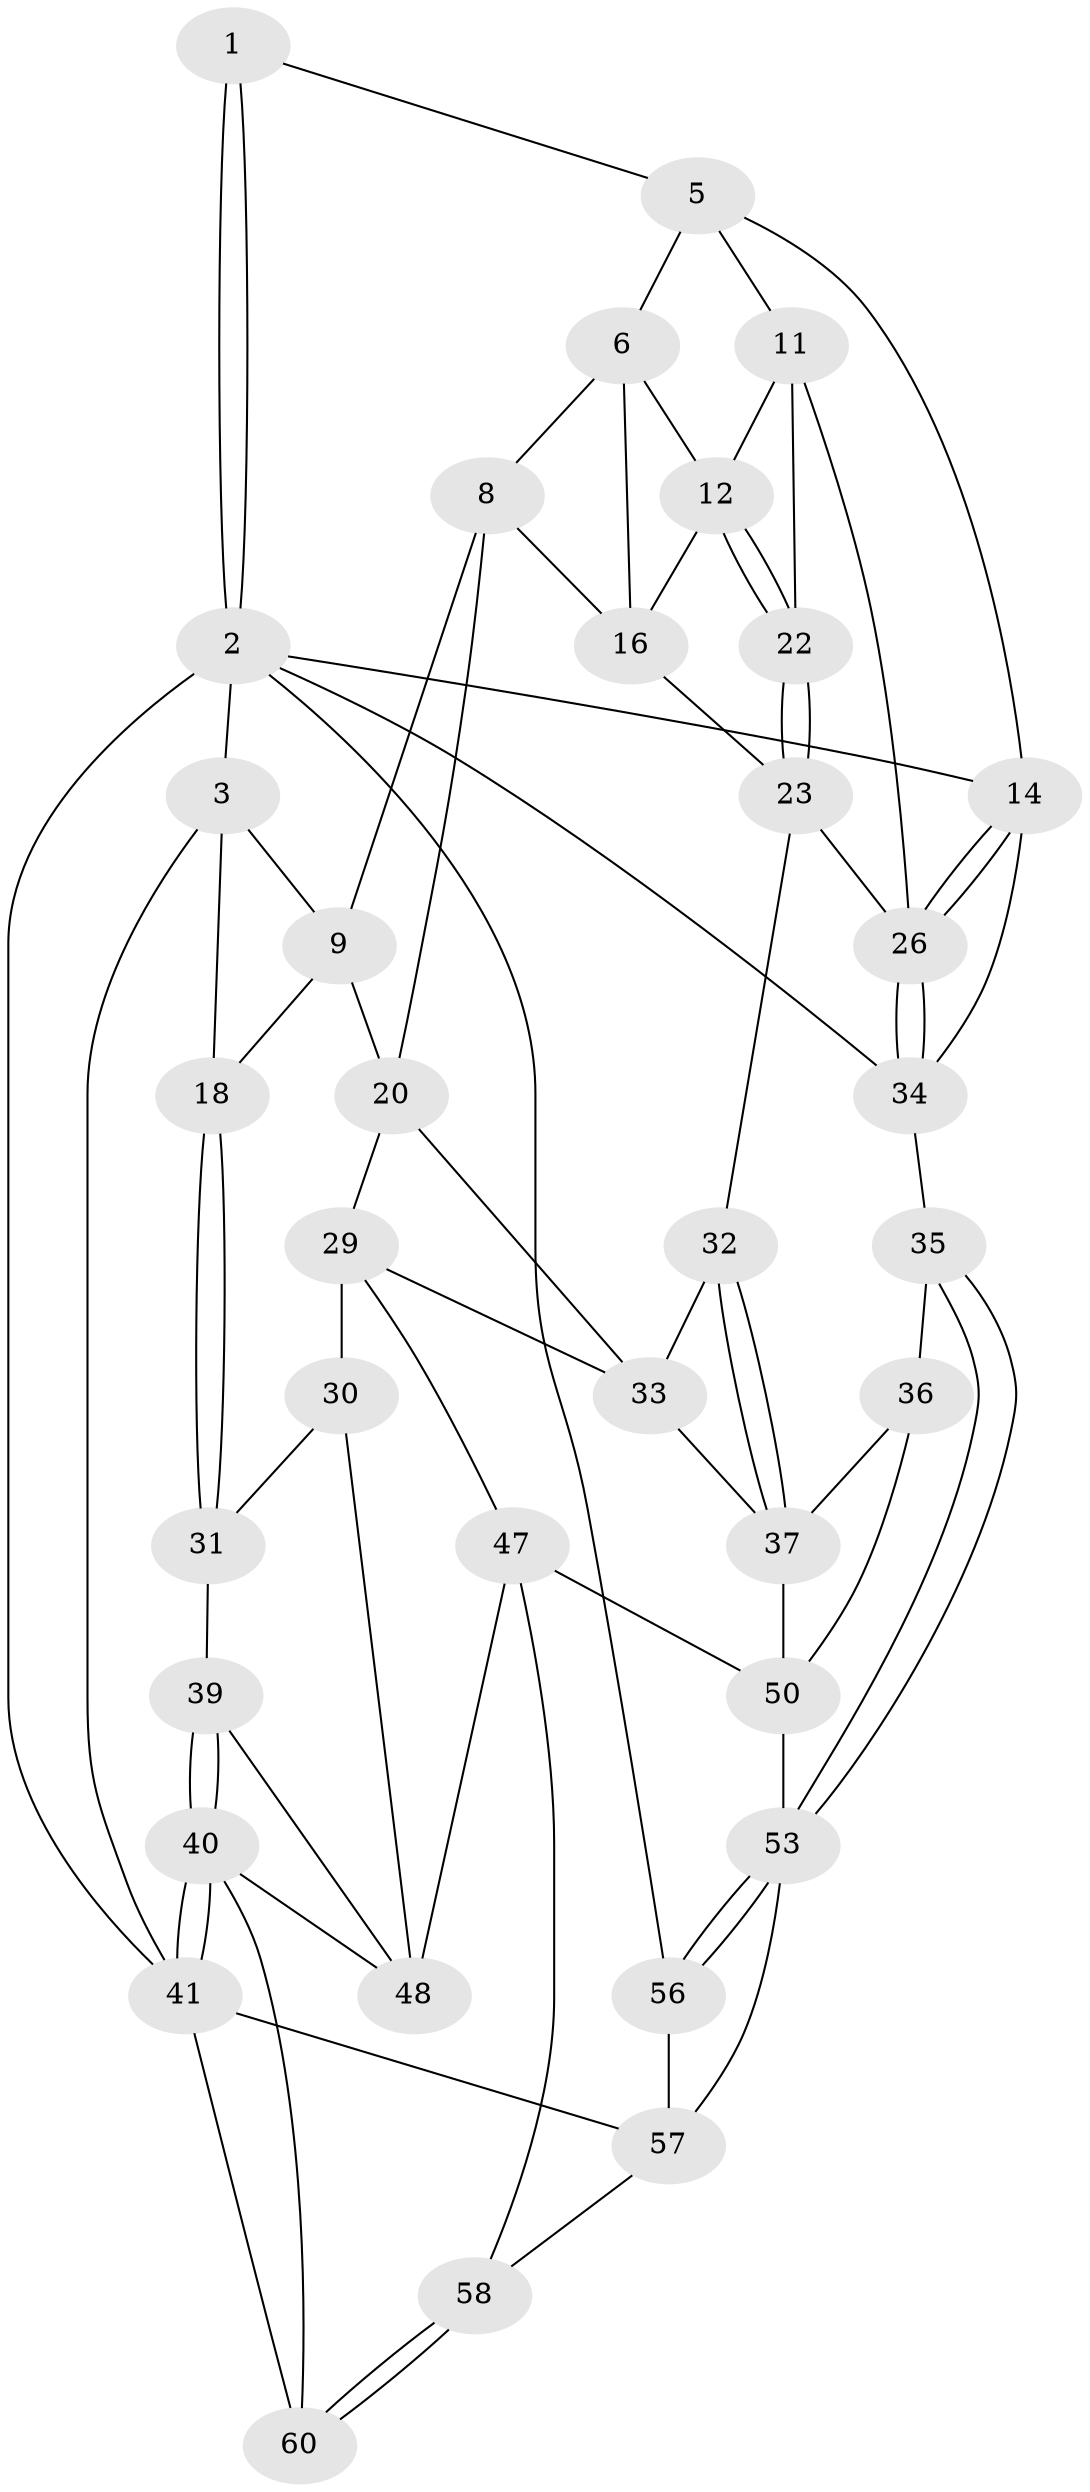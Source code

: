 // Generated by graph-tools (version 1.1) at 2025/24/03/03/25 07:24:35]
// undirected, 36 vertices, 79 edges
graph export_dot {
graph [start="1"]
  node [color=gray90,style=filled];
  1 [pos="+0.6882083844700584+0"];
  2 [pos="+1+0",super="+55"];
  3 [pos="+0+0",super="+4"];
  5 [pos="+0.7702228743254177+0.08205869414012813",super="+10"];
  6 [pos="+0.6956407749554776+0.10512776523766613",super="+7"];
  8 [pos="+0.42646723928243596+0",super="+19"];
  9 [pos="+0.4216468098596348+0",super="+17"];
  11 [pos="+0.8309373657234732+0.16538819438907418",super="+25"];
  12 [pos="+0.6882249431236163+0.21202076971671305",super="+13"];
  14 [pos="+0.8508482137699227+0.1628951477733817",super="+15"];
  16 [pos="+0.6107709920164213+0.1879961438106844",super="+21"];
  18 [pos="+0+0.07970178405285328"];
  20 [pos="+0.2733243073246578+0.33001923441316644",super="+28"];
  22 [pos="+0.6776155512850413+0.2873863959048039"];
  23 [pos="+0.5504249444178568+0.33821388145873066",super="+24"];
  26 [pos="+0.8016200092715585+0.4295912660029166",super="+27"];
  29 [pos="+0.212393509237367+0.45917999885247984",super="+44"];
  30 [pos="+0.18980567014413055+0.4672041876996032",super="+46"];
  31 [pos="+0+0.11112374478203345",super="+38"];
  32 [pos="+0.5345102791446907+0.4106482744137935"];
  33 [pos="+0.4799621606733908+0.46060063158621867",super="+43"];
  34 [pos="+0.832420685280976+0.496818914961932",super="+42"];
  35 [pos="+0.7191809587849123+0.5537578238163364"];
  36 [pos="+0.7134641329446958+0.5521388831200003"];
  37 [pos="+0.701251557981512+0.5461569936428203",super="+45"];
  39 [pos="+0+0.758577400986895"];
  40 [pos="+0+1",super="+59"];
  41 [pos="+0+1",super="+62"];
  47 [pos="+0.26327714039702793+0.7527808308731692",super="+51"];
  48 [pos="+0.20182775600082428+0.7598523337035833",super="+49"];
  50 [pos="+0.46241011772142276+0.6523638523190969",super="+52"];
  53 [pos="+0.7017702593907864+0.6924207565141054",super="+54"];
  56 [pos="+0.9992471208015148+0.7614801438192416"];
  57 [pos="+0.656822837581899+0.9449745254129505",super="+61"];
  58 [pos="+0.3677753783929869+0.7846395317661056"];
  60 [pos="+0.3138356732250876+1",super="+63"];
  1 -- 2;
  1 -- 2;
  1 -- 5;
  2 -- 3;
  2 -- 56;
  2 -- 41;
  2 -- 14;
  2 -- 34;
  3 -- 18;
  3 -- 41;
  3 -- 9;
  5 -- 6;
  5 -- 11;
  5 -- 14;
  6 -- 12;
  6 -- 8;
  6 -- 16;
  8 -- 9;
  8 -- 16;
  8 -- 20;
  9 -- 18;
  9 -- 20;
  11 -- 12;
  11 -- 26;
  11 -- 22;
  12 -- 22;
  12 -- 22;
  12 -- 16;
  14 -- 26;
  14 -- 26;
  14 -- 34;
  16 -- 23;
  18 -- 31;
  18 -- 31;
  20 -- 33;
  20 -- 29;
  22 -- 23;
  22 -- 23;
  23 -- 26;
  23 -- 32;
  26 -- 34;
  26 -- 34;
  29 -- 30;
  29 -- 33;
  29 -- 47;
  30 -- 31 [weight=2];
  30 -- 48;
  31 -- 39;
  32 -- 33;
  32 -- 37;
  32 -- 37;
  33 -- 37;
  34 -- 35;
  35 -- 36;
  35 -- 53;
  35 -- 53;
  36 -- 37;
  36 -- 50;
  37 -- 50;
  39 -- 40;
  39 -- 40;
  39 -- 48;
  40 -- 41;
  40 -- 41;
  40 -- 48;
  40 -- 60;
  41 -- 57;
  41 -- 60 [weight=2];
  47 -- 48;
  47 -- 50;
  47 -- 58;
  50 -- 53;
  53 -- 56;
  53 -- 56;
  53 -- 57;
  56 -- 57;
  57 -- 58;
  58 -- 60;
  58 -- 60;
}
